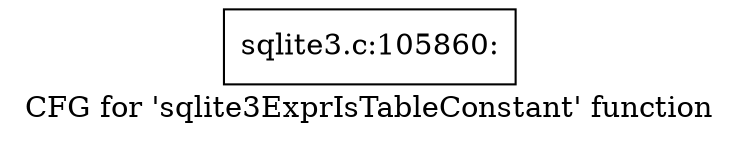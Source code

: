 digraph "CFG for 'sqlite3ExprIsTableConstant' function" {
	label="CFG for 'sqlite3ExprIsTableConstant' function";

	Node0x55c0f5f0d980 [shape=record,label="{sqlite3.c:105860:}"];
}
